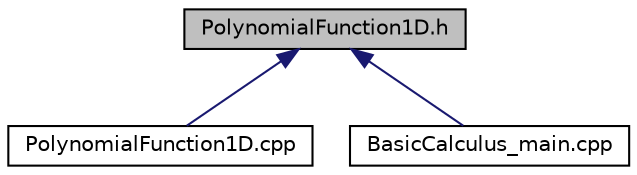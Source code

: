digraph "PolynomialFunction1D.h"
{
  edge [fontname="Helvetica",fontsize="10",labelfontname="Helvetica",labelfontsize="10"];
  node [fontname="Helvetica",fontsize="10",shape=record];
  Node1 [label="PolynomialFunction1D.h",height=0.2,width=0.4,color="black", fillcolor="grey75", style="filled", fontcolor="black"];
  Node1 -> Node2 [dir="back",color="midnightblue",fontsize="10",style="solid",fontname="Helvetica"];
  Node2 [label="PolynomialFunction1D.cpp",height=0.2,width=0.4,color="black", fillcolor="white", style="filled",URL="$PolynomialFunction1D_8cpp.html"];
  Node1 -> Node3 [dir="back",color="midnightblue",fontsize="10",style="solid",fontname="Helvetica"];
  Node3 [label="BasicCalculus_main.cpp",height=0.2,width=0.4,color="black", fillcolor="white", style="filled",URL="$BasicCalculus__main_8cpp.html"];
}
